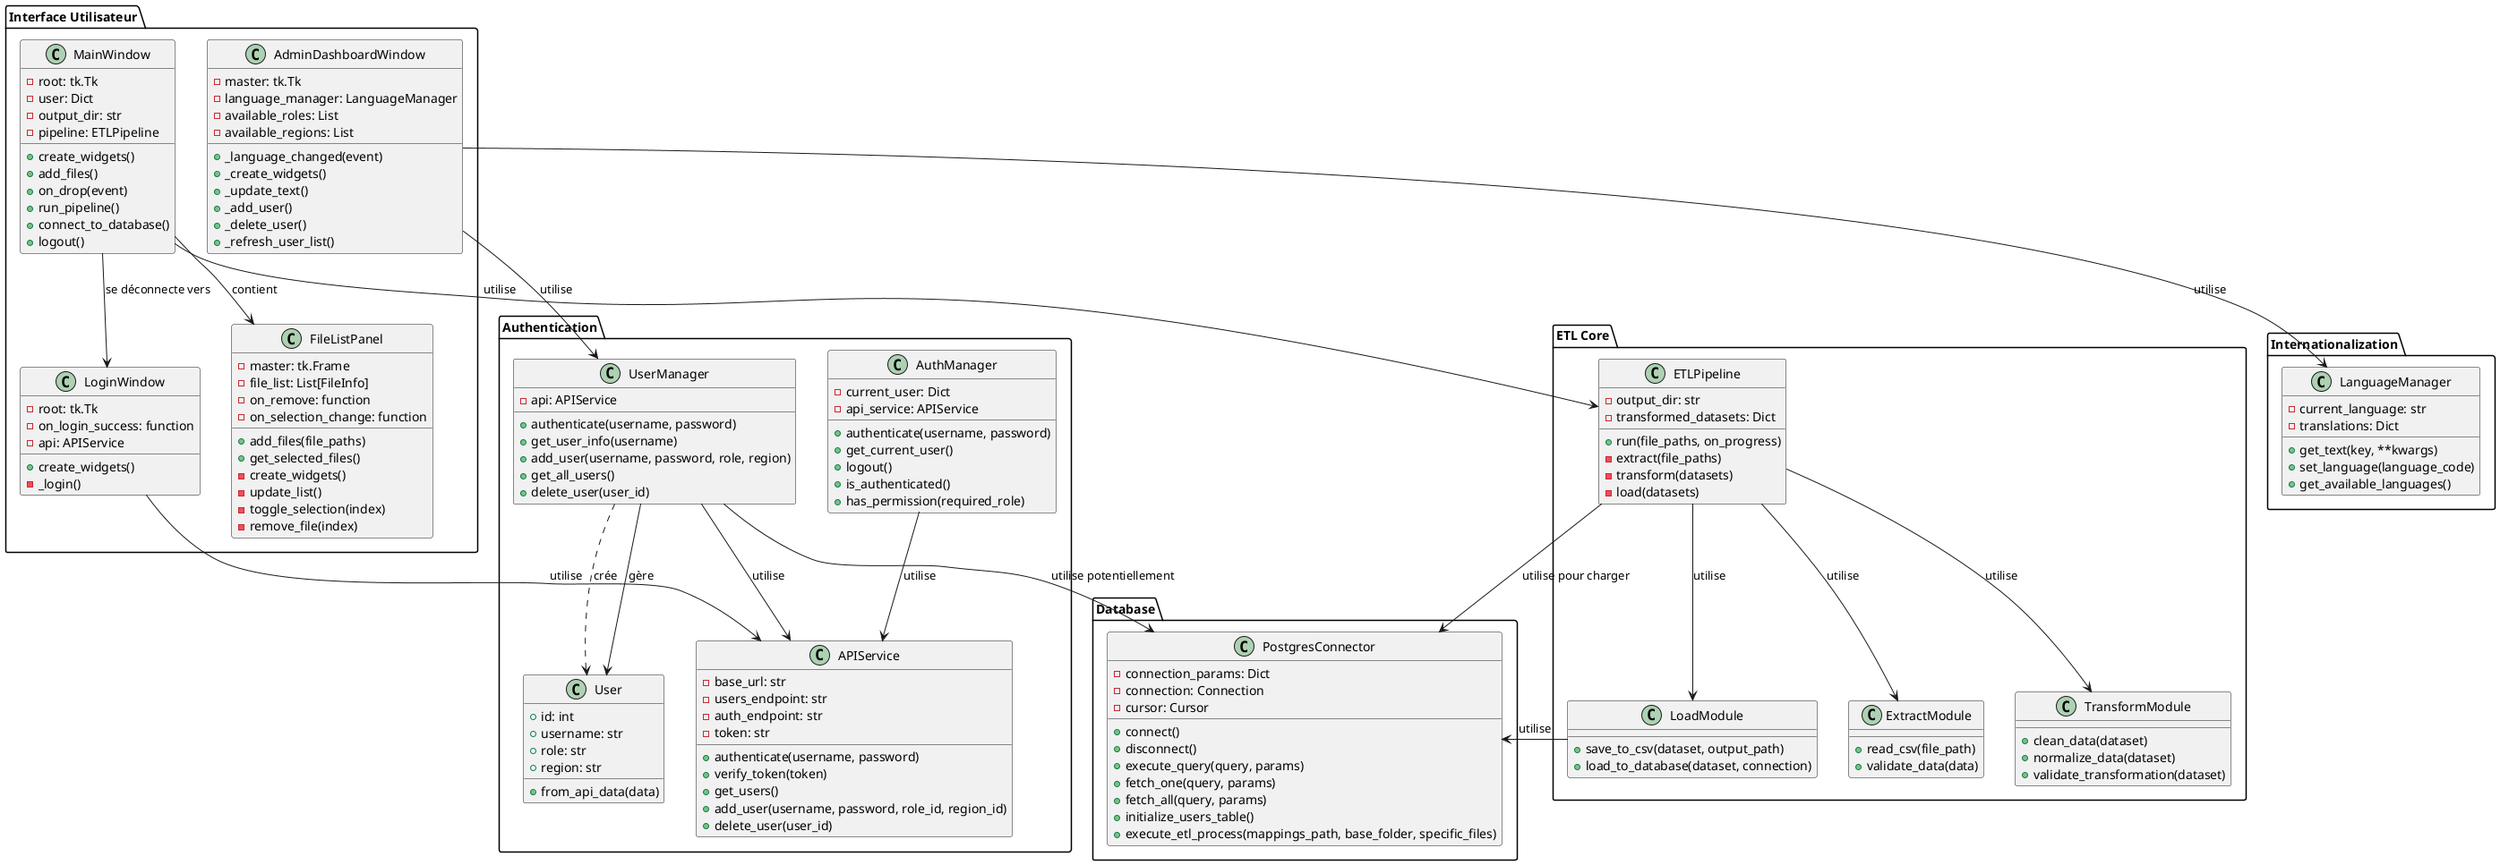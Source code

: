 @startuml ETL Application Architecture

package "Interface Utilisateur" {
  class MainWindow {
    -root: tk.Tk
    -user: Dict
    -output_dir: str
    -pipeline: ETLPipeline
    +create_widgets()
    +add_files()
    +on_drop(event)
    +run_pipeline()
    +connect_to_database()
    +logout()
  }
  
  class LoginWindow {
    -root: tk.Tk
    -on_login_success: function
    -api: APIService
    +create_widgets()
    -_login()
  }
  
  class AdminDashboardWindow {
    -master: tk.Tk
    -language_manager: LanguageManager
    -available_roles: List
    -available_regions: List
    +_language_changed(event)
    +_create_widgets()
    +_update_text()
    +_add_user()
    +_delete_user()
    +_refresh_user_list()
  }
  
  class FileListPanel {
    -master: tk.Frame
    -file_list: List[FileInfo]
    -on_remove: function
    -on_selection_change: function
    +add_files(file_paths)
    +get_selected_files()
    -create_widgets()
    -update_list()
    -toggle_selection(index)
    -remove_file(index)
  }
}

package "ETL Core" {
  class ETLPipeline {
    -output_dir: str
    -transformed_datasets: Dict
    +run(file_paths, on_progress)
    -extract(file_paths)
    -transform(datasets)
    -load(datasets)
  }
  
  class ExtractModule {
    +read_csv(file_path)
    +validate_data(data)
  }
  
  class TransformModule {
    +clean_data(dataset)
    +normalize_data(dataset)
    +validate_transformation(dataset)
  }
  
  class LoadModule {
    +save_to_csv(dataset, output_path)
    +load_to_database(dataset, connection)
  }
}

package "Authentication" {
  class APIService {
    -base_url: str
    -users_endpoint: str
    -auth_endpoint: str
    -token: str
    +authenticate(username, password)
    +verify_token(token)
    +get_users()
    +add_user(username, password, role_id, region_id)
    +delete_user(user_id)
  }
  
  class AuthManager {
    -current_user: Dict
    -api_service: APIService
    +authenticate(username, password)
    +get_current_user()
    +logout()
    +is_authenticated()
    +has_permission(required_role)
  }
  
  class UserManager {
    -api: APIService
    +authenticate(username, password)
    +get_user_info(username)
    +add_user(username, password, role, region)
    +get_all_users()
    +delete_user(user_id)
  }
  
  class User {
    +id: int
    +username: str
    +role: str
    +region: str
    +from_api_data(data)
  }
}

package "Internationalization" {
  class LanguageManager {
    -current_language: str
    -translations: Dict
    +get_text(key, **kwargs)
    +set_language(language_code)
    +get_available_languages()
  }
}

package "Database" {
  class PostgresConnector {
    -connection_params: Dict
    -connection: Connection
    -cursor: Cursor
    +connect()
    +disconnect()
    +execute_query(query, params)
    +fetch_one(query, params)
    +fetch_all(query, params)
    +initialize_users_table()
    +execute_etl_process(mappings_path, base_folder, specific_files)
  }
}

' Relations
MainWindow --> ETLPipeline : utilise
MainWindow --> FileListPanel : contient
MainWindow --> LoginWindow : se déconnecte vers
LoginWindow --> APIService : utilise
AdminDashboardWindow --> LanguageManager : utilise
AdminDashboardWindow --> UserManager : utilise
UserManager --> APIService : utilise
UserManager --> User : gère
UserManager ..> User : crée
AuthManager --> APIService : utilise
ETLPipeline --> PostgresConnector : utilise pour charger
ETLPipeline --> ExtractModule : utilise
ETLPipeline --> TransformModule : utilise
ETLPipeline --> LoadModule : utilise
PostgresConnector <-- LoadModule : utilise
UserManager --> PostgresConnector : utilise potentiellement

@enduml